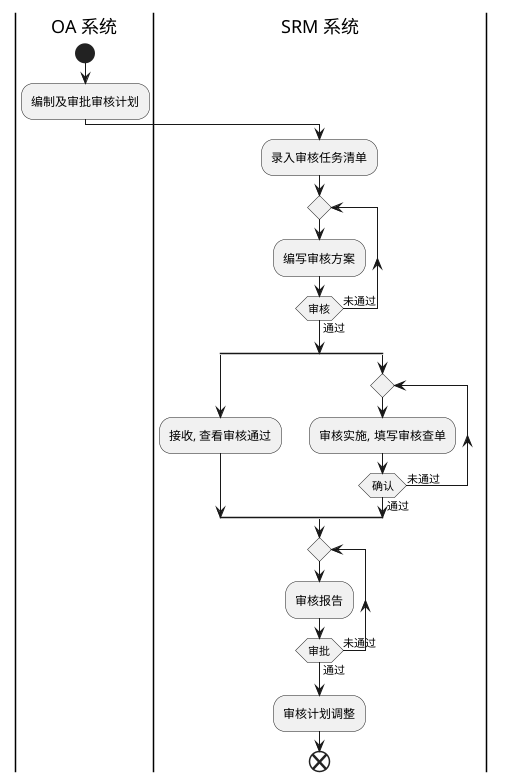 @startuml
|OA 系统|
start
:编制及审批审核计划;
|SRM 系统|
:录入审核任务清单;
repeat
:编写审核方案;
repeat while (审核) is (未通过) not (通过)
split
:接收, 查看审核通过;
split again
repeat
:审核实施, 填写审核查单;
repeat while (确认) is (未通过) not (通过)
end split
repeat
:审核报告;
repeat while (审批) is (未通过) not (通过)
:审核计划调整;
end
@enduml
